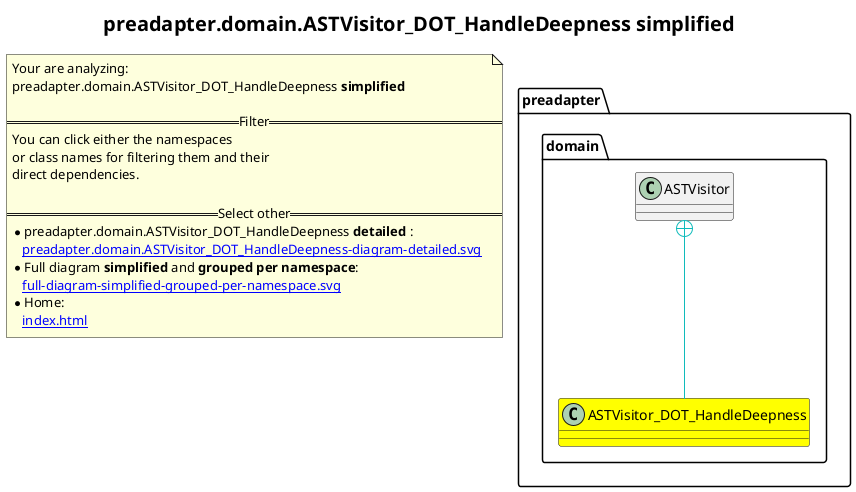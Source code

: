 @startuml
title <size:20>preadapter.domain.ASTVisitor_DOT_HandleDeepness **simplified** </size>
note "Your are analyzing:\npreadapter.domain.ASTVisitor_DOT_HandleDeepness **simplified** \n\n==Filter==\nYou can click either the namespaces \nor class names for filtering them and their\ndirect dependencies.\n\n==Select other==\n* preadapter.domain.ASTVisitor_DOT_HandleDeepness **detailed** :\n   [[preadapter.domain.ASTVisitor_DOT_HandleDeepness-diagram-detailed.svg]]\n* Full diagram **simplified** and **grouped per namespace**:\n   [[full-diagram-simplified-grouped-per-namespace.svg]]\n* Home:\n   [[index.html]]" as FloatingNote
  class preadapter.domain.ASTVisitor_DOT_HandleDeepness [[preadapter.domain.ASTVisitor_DOT_HandleDeepness-diagram-simplified.svg]] #yellow {
  }
  class preadapter.domain.ASTVisitor [[preadapter.domain.ASTVisitor-diagram-simplified.svg]]  {
  }
 ' *************************************** 
 ' *************************************** 
 ' *************************************** 
' Class relations extracted from namespace:
' preadapter.domain
preadapter.domain.ASTVisitor +-[#10BBBB]- preadapter.domain.ASTVisitor_DOT_HandleDeepness 
@enduml